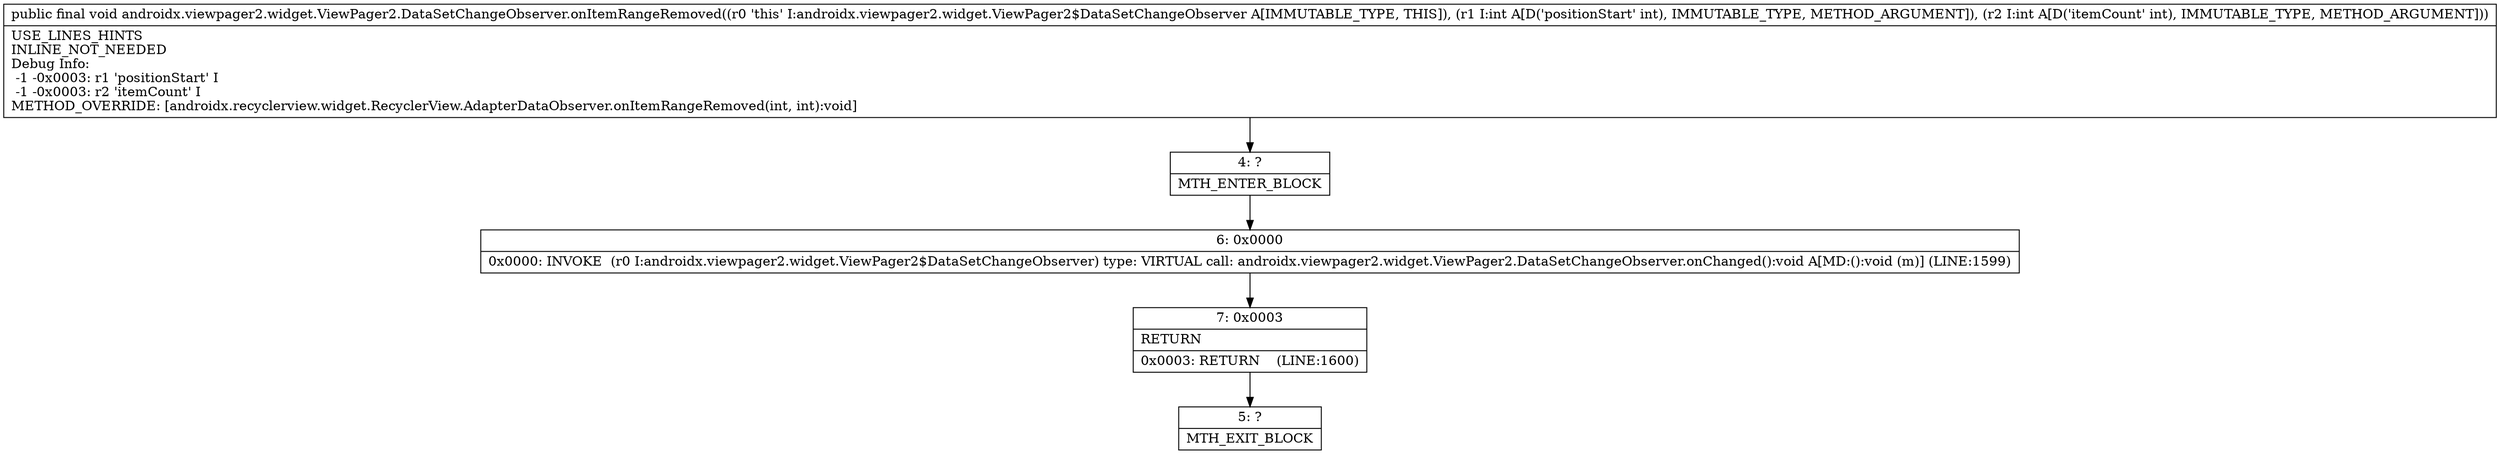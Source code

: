 digraph "CFG forandroidx.viewpager2.widget.ViewPager2.DataSetChangeObserver.onItemRangeRemoved(II)V" {
Node_4 [shape=record,label="{4\:\ ?|MTH_ENTER_BLOCK\l}"];
Node_6 [shape=record,label="{6\:\ 0x0000|0x0000: INVOKE  (r0 I:androidx.viewpager2.widget.ViewPager2$DataSetChangeObserver) type: VIRTUAL call: androidx.viewpager2.widget.ViewPager2.DataSetChangeObserver.onChanged():void A[MD:():void (m)] (LINE:1599)\l}"];
Node_7 [shape=record,label="{7\:\ 0x0003|RETURN\l|0x0003: RETURN    (LINE:1600)\l}"];
Node_5 [shape=record,label="{5\:\ ?|MTH_EXIT_BLOCK\l}"];
MethodNode[shape=record,label="{public final void androidx.viewpager2.widget.ViewPager2.DataSetChangeObserver.onItemRangeRemoved((r0 'this' I:androidx.viewpager2.widget.ViewPager2$DataSetChangeObserver A[IMMUTABLE_TYPE, THIS]), (r1 I:int A[D('positionStart' int), IMMUTABLE_TYPE, METHOD_ARGUMENT]), (r2 I:int A[D('itemCount' int), IMMUTABLE_TYPE, METHOD_ARGUMENT]))  | USE_LINES_HINTS\lINLINE_NOT_NEEDED\lDebug Info:\l  \-1 \-0x0003: r1 'positionStart' I\l  \-1 \-0x0003: r2 'itemCount' I\lMETHOD_OVERRIDE: [androidx.recyclerview.widget.RecyclerView.AdapterDataObserver.onItemRangeRemoved(int, int):void]\l}"];
MethodNode -> Node_4;Node_4 -> Node_6;
Node_6 -> Node_7;
Node_7 -> Node_5;
}

